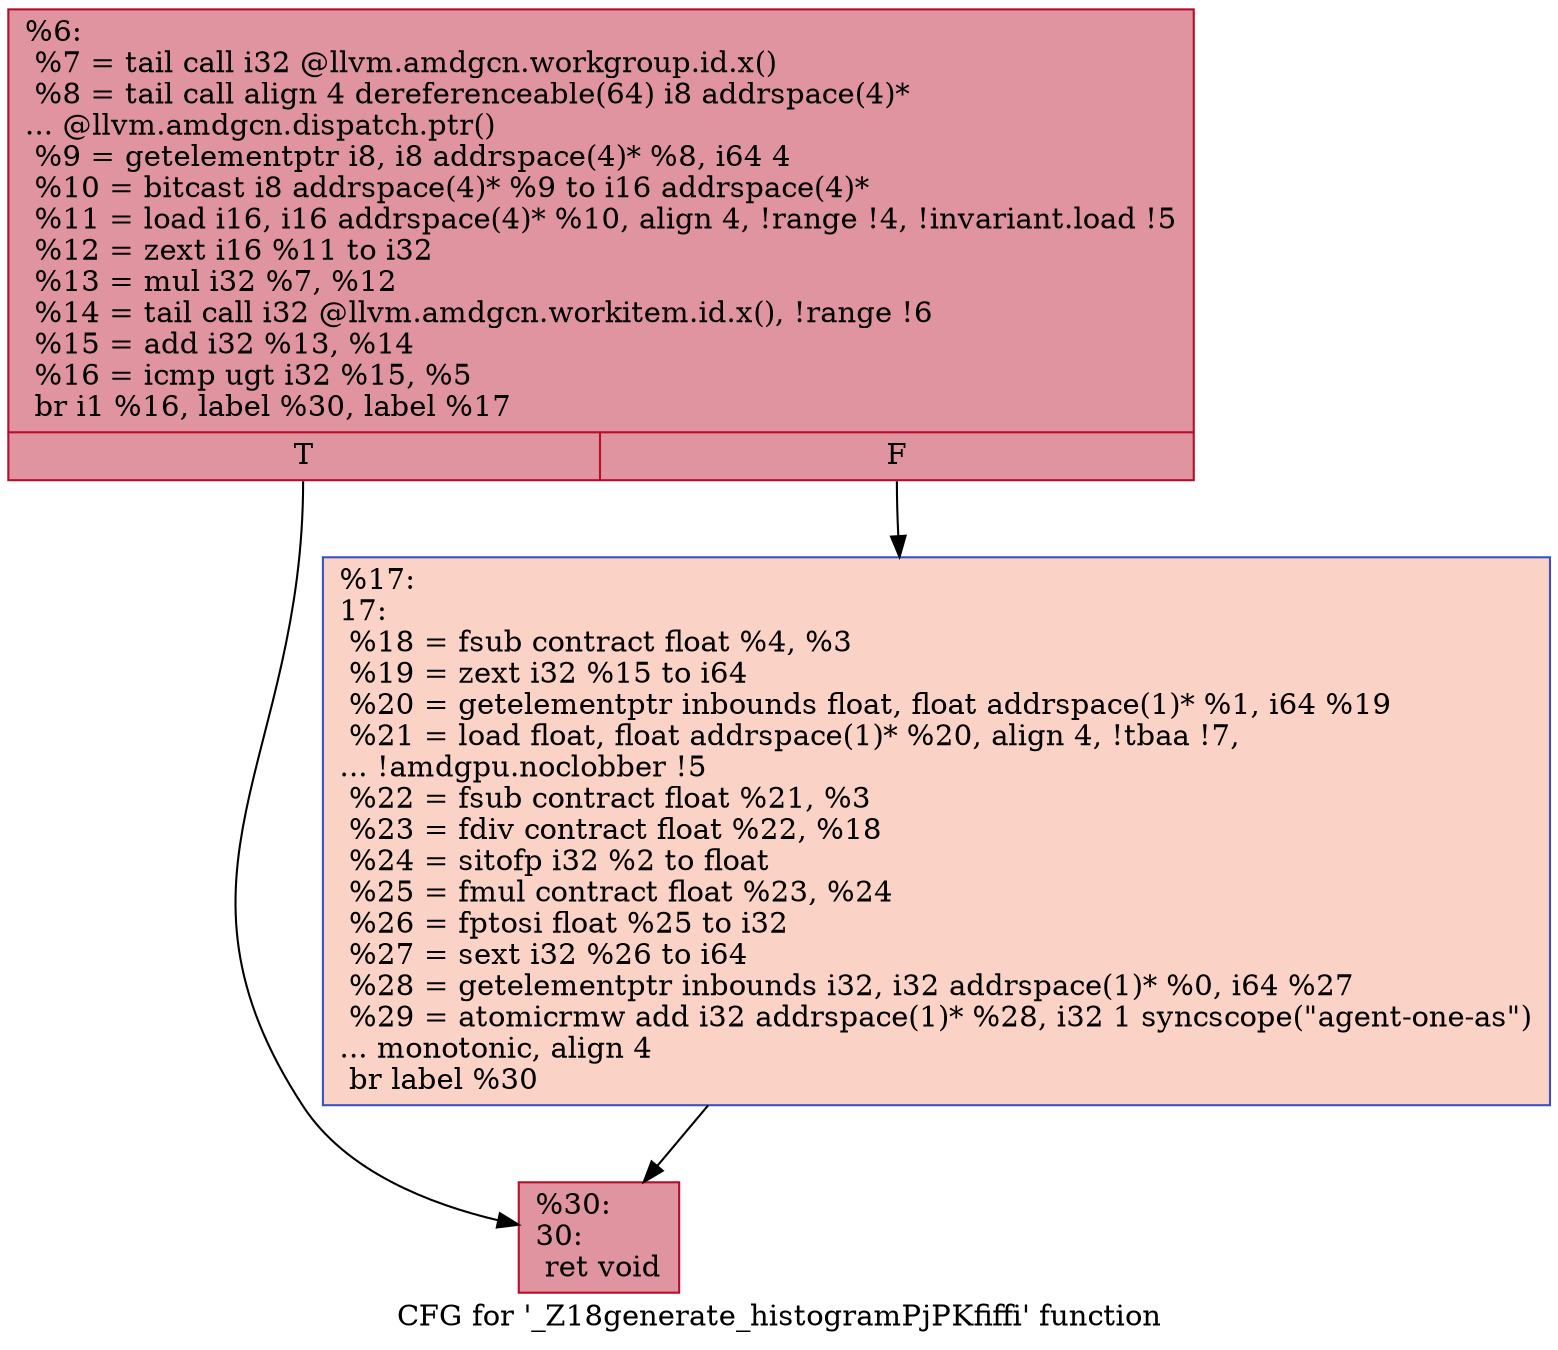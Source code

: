 digraph "CFG for '_Z18generate_histogramPjPKfiffi' function" {
	label="CFG for '_Z18generate_histogramPjPKfiffi' function";

	Node0x51431e0 [shape=record,color="#b70d28ff", style=filled, fillcolor="#b70d2870",label="{%6:\l  %7 = tail call i32 @llvm.amdgcn.workgroup.id.x()\l  %8 = tail call align 4 dereferenceable(64) i8 addrspace(4)*\l... @llvm.amdgcn.dispatch.ptr()\l  %9 = getelementptr i8, i8 addrspace(4)* %8, i64 4\l  %10 = bitcast i8 addrspace(4)* %9 to i16 addrspace(4)*\l  %11 = load i16, i16 addrspace(4)* %10, align 4, !range !4, !invariant.load !5\l  %12 = zext i16 %11 to i32\l  %13 = mul i32 %7, %12\l  %14 = tail call i32 @llvm.amdgcn.workitem.id.x(), !range !6\l  %15 = add i32 %13, %14\l  %16 = icmp ugt i32 %15, %5\l  br i1 %16, label %30, label %17\l|{<s0>T|<s1>F}}"];
	Node0x51431e0:s0 -> Node0x51435f0;
	Node0x51431e0:s1 -> Node0x51451c0;
	Node0x51451c0 [shape=record,color="#3d50c3ff", style=filled, fillcolor="#f59c7d70",label="{%17:\l17:                                               \l  %18 = fsub contract float %4, %3\l  %19 = zext i32 %15 to i64\l  %20 = getelementptr inbounds float, float addrspace(1)* %1, i64 %19\l  %21 = load float, float addrspace(1)* %20, align 4, !tbaa !7,\l... !amdgpu.noclobber !5\l  %22 = fsub contract float %21, %3\l  %23 = fdiv contract float %22, %18\l  %24 = sitofp i32 %2 to float\l  %25 = fmul contract float %23, %24\l  %26 = fptosi float %25 to i32\l  %27 = sext i32 %26 to i64\l  %28 = getelementptr inbounds i32, i32 addrspace(1)* %0, i64 %27\l  %29 = atomicrmw add i32 addrspace(1)* %28, i32 1 syncscope(\"agent-one-as\")\l... monotonic, align 4\l  br label %30\l}"];
	Node0x51451c0 -> Node0x51435f0;
	Node0x51435f0 [shape=record,color="#b70d28ff", style=filled, fillcolor="#b70d2870",label="{%30:\l30:                                               \l  ret void\l}"];
}

